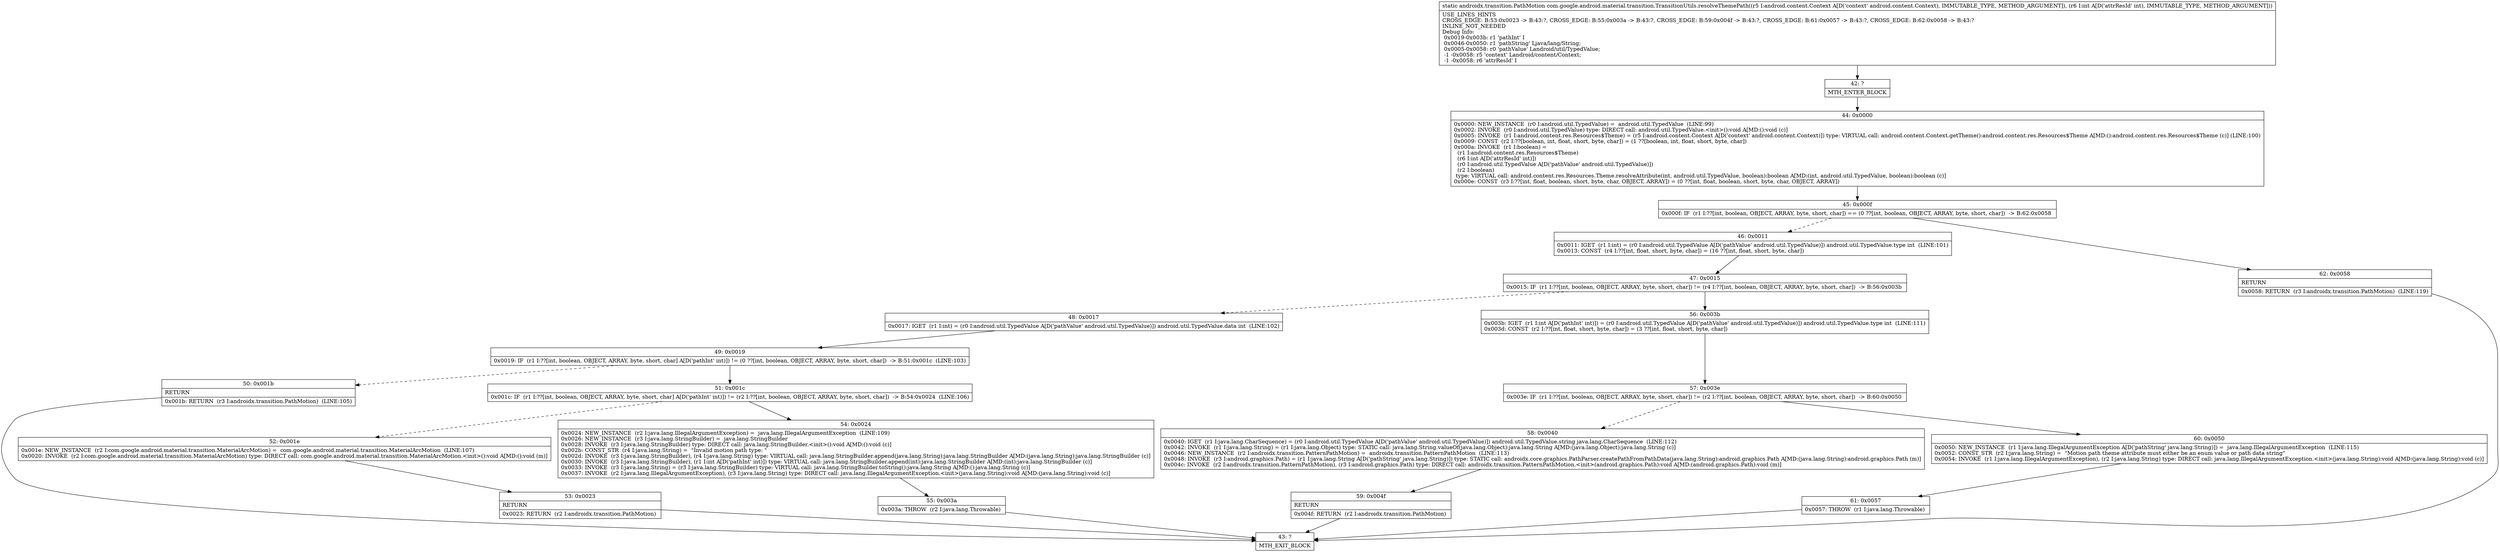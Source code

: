 digraph "CFG forcom.google.android.material.transition.TransitionUtils.resolveThemePath(Landroid\/content\/Context;I)Landroidx\/transition\/PathMotion;" {
Node_42 [shape=record,label="{42\:\ ?|MTH_ENTER_BLOCK\l}"];
Node_44 [shape=record,label="{44\:\ 0x0000|0x0000: NEW_INSTANCE  (r0 I:android.util.TypedValue) =  android.util.TypedValue  (LINE:99)\l0x0002: INVOKE  (r0 I:android.util.TypedValue) type: DIRECT call: android.util.TypedValue.\<init\>():void A[MD:():void (c)]\l0x0005: INVOKE  (r1 I:android.content.res.Resources$Theme) = (r5 I:android.content.Context A[D('context' android.content.Context)]) type: VIRTUAL call: android.content.Context.getTheme():android.content.res.Resources$Theme A[MD:():android.content.res.Resources$Theme (c)] (LINE:100)\l0x0009: CONST  (r2 I:??[boolean, int, float, short, byte, char]) = (1 ??[boolean, int, float, short, byte, char]) \l0x000a: INVOKE  (r1 I:boolean) = \l  (r1 I:android.content.res.Resources$Theme)\l  (r6 I:int A[D('attrResId' int)])\l  (r0 I:android.util.TypedValue A[D('pathValue' android.util.TypedValue)])\l  (r2 I:boolean)\l type: VIRTUAL call: android.content.res.Resources.Theme.resolveAttribute(int, android.util.TypedValue, boolean):boolean A[MD:(int, android.util.TypedValue, boolean):boolean (c)]\l0x000e: CONST  (r3 I:??[int, float, boolean, short, byte, char, OBJECT, ARRAY]) = (0 ??[int, float, boolean, short, byte, char, OBJECT, ARRAY]) \l}"];
Node_45 [shape=record,label="{45\:\ 0x000f|0x000f: IF  (r1 I:??[int, boolean, OBJECT, ARRAY, byte, short, char]) == (0 ??[int, boolean, OBJECT, ARRAY, byte, short, char])  \-\> B:62:0x0058 \l}"];
Node_46 [shape=record,label="{46\:\ 0x0011|0x0011: IGET  (r1 I:int) = (r0 I:android.util.TypedValue A[D('pathValue' android.util.TypedValue)]) android.util.TypedValue.type int  (LINE:101)\l0x0013: CONST  (r4 I:??[int, float, short, byte, char]) = (16 ??[int, float, short, byte, char]) \l}"];
Node_47 [shape=record,label="{47\:\ 0x0015|0x0015: IF  (r1 I:??[int, boolean, OBJECT, ARRAY, byte, short, char]) != (r4 I:??[int, boolean, OBJECT, ARRAY, byte, short, char])  \-\> B:56:0x003b \l}"];
Node_48 [shape=record,label="{48\:\ 0x0017|0x0017: IGET  (r1 I:int) = (r0 I:android.util.TypedValue A[D('pathValue' android.util.TypedValue)]) android.util.TypedValue.data int  (LINE:102)\l}"];
Node_49 [shape=record,label="{49\:\ 0x0019|0x0019: IF  (r1 I:??[int, boolean, OBJECT, ARRAY, byte, short, char] A[D('pathInt' int)]) != (0 ??[int, boolean, OBJECT, ARRAY, byte, short, char])  \-\> B:51:0x001c  (LINE:103)\l}"];
Node_50 [shape=record,label="{50\:\ 0x001b|RETURN\l|0x001b: RETURN  (r3 I:androidx.transition.PathMotion)  (LINE:105)\l}"];
Node_43 [shape=record,label="{43\:\ ?|MTH_EXIT_BLOCK\l}"];
Node_51 [shape=record,label="{51\:\ 0x001c|0x001c: IF  (r1 I:??[int, boolean, OBJECT, ARRAY, byte, short, char] A[D('pathInt' int)]) != (r2 I:??[int, boolean, OBJECT, ARRAY, byte, short, char])  \-\> B:54:0x0024  (LINE:106)\l}"];
Node_52 [shape=record,label="{52\:\ 0x001e|0x001e: NEW_INSTANCE  (r2 I:com.google.android.material.transition.MaterialArcMotion) =  com.google.android.material.transition.MaterialArcMotion  (LINE:107)\l0x0020: INVOKE  (r2 I:com.google.android.material.transition.MaterialArcMotion) type: DIRECT call: com.google.android.material.transition.MaterialArcMotion.\<init\>():void A[MD:():void (m)]\l}"];
Node_53 [shape=record,label="{53\:\ 0x0023|RETURN\l|0x0023: RETURN  (r2 I:androidx.transition.PathMotion) \l}"];
Node_54 [shape=record,label="{54\:\ 0x0024|0x0024: NEW_INSTANCE  (r2 I:java.lang.IllegalArgumentException) =  java.lang.IllegalArgumentException  (LINE:109)\l0x0026: NEW_INSTANCE  (r3 I:java.lang.StringBuilder) =  java.lang.StringBuilder \l0x0028: INVOKE  (r3 I:java.lang.StringBuilder) type: DIRECT call: java.lang.StringBuilder.\<init\>():void A[MD:():void (c)]\l0x002b: CONST_STR  (r4 I:java.lang.String) =  \"Invalid motion path type: \" \l0x002d: INVOKE  (r3 I:java.lang.StringBuilder), (r4 I:java.lang.String) type: VIRTUAL call: java.lang.StringBuilder.append(java.lang.String):java.lang.StringBuilder A[MD:(java.lang.String):java.lang.StringBuilder (c)]\l0x0030: INVOKE  (r3 I:java.lang.StringBuilder), (r1 I:int A[D('pathInt' int)]) type: VIRTUAL call: java.lang.StringBuilder.append(int):java.lang.StringBuilder A[MD:(int):java.lang.StringBuilder (c)]\l0x0033: INVOKE  (r3 I:java.lang.String) = (r3 I:java.lang.StringBuilder) type: VIRTUAL call: java.lang.StringBuilder.toString():java.lang.String A[MD:():java.lang.String (c)]\l0x0037: INVOKE  (r2 I:java.lang.IllegalArgumentException), (r3 I:java.lang.String) type: DIRECT call: java.lang.IllegalArgumentException.\<init\>(java.lang.String):void A[MD:(java.lang.String):void (c)]\l}"];
Node_55 [shape=record,label="{55\:\ 0x003a|0x003a: THROW  (r2 I:java.lang.Throwable) \l}"];
Node_56 [shape=record,label="{56\:\ 0x003b|0x003b: IGET  (r1 I:int A[D('pathInt' int)]) = (r0 I:android.util.TypedValue A[D('pathValue' android.util.TypedValue)]) android.util.TypedValue.type int  (LINE:111)\l0x003d: CONST  (r2 I:??[int, float, short, byte, char]) = (3 ??[int, float, short, byte, char]) \l}"];
Node_57 [shape=record,label="{57\:\ 0x003e|0x003e: IF  (r1 I:??[int, boolean, OBJECT, ARRAY, byte, short, char]) != (r2 I:??[int, boolean, OBJECT, ARRAY, byte, short, char])  \-\> B:60:0x0050 \l}"];
Node_58 [shape=record,label="{58\:\ 0x0040|0x0040: IGET  (r1 I:java.lang.CharSequence) = (r0 I:android.util.TypedValue A[D('pathValue' android.util.TypedValue)]) android.util.TypedValue.string java.lang.CharSequence  (LINE:112)\l0x0042: INVOKE  (r1 I:java.lang.String) = (r1 I:java.lang.Object) type: STATIC call: java.lang.String.valueOf(java.lang.Object):java.lang.String A[MD:(java.lang.Object):java.lang.String (c)]\l0x0046: NEW_INSTANCE  (r2 I:androidx.transition.PatternPathMotion) =  androidx.transition.PatternPathMotion  (LINE:113)\l0x0048: INVOKE  (r3 I:android.graphics.Path) = (r1 I:java.lang.String A[D('pathString' java.lang.String)]) type: STATIC call: androidx.core.graphics.PathParser.createPathFromPathData(java.lang.String):android.graphics.Path A[MD:(java.lang.String):android.graphics.Path (m)]\l0x004c: INVOKE  (r2 I:androidx.transition.PatternPathMotion), (r3 I:android.graphics.Path) type: DIRECT call: androidx.transition.PatternPathMotion.\<init\>(android.graphics.Path):void A[MD:(android.graphics.Path):void (m)]\l}"];
Node_59 [shape=record,label="{59\:\ 0x004f|RETURN\l|0x004f: RETURN  (r2 I:androidx.transition.PathMotion) \l}"];
Node_60 [shape=record,label="{60\:\ 0x0050|0x0050: NEW_INSTANCE  (r1 I:java.lang.IllegalArgumentException A[D('pathString' java.lang.String)]) =  java.lang.IllegalArgumentException  (LINE:115)\l0x0052: CONST_STR  (r2 I:java.lang.String) =  \"Motion path theme attribute must either be an enum value or path data string\" \l0x0054: INVOKE  (r1 I:java.lang.IllegalArgumentException), (r2 I:java.lang.String) type: DIRECT call: java.lang.IllegalArgumentException.\<init\>(java.lang.String):void A[MD:(java.lang.String):void (c)]\l}"];
Node_61 [shape=record,label="{61\:\ 0x0057|0x0057: THROW  (r1 I:java.lang.Throwable) \l}"];
Node_62 [shape=record,label="{62\:\ 0x0058|RETURN\l|0x0058: RETURN  (r3 I:androidx.transition.PathMotion)  (LINE:119)\l}"];
MethodNode[shape=record,label="{static androidx.transition.PathMotion com.google.android.material.transition.TransitionUtils.resolveThemePath((r5 I:android.content.Context A[D('context' android.content.Context), IMMUTABLE_TYPE, METHOD_ARGUMENT]), (r6 I:int A[D('attrResId' int), IMMUTABLE_TYPE, METHOD_ARGUMENT]))  | USE_LINES_HINTS\lCROSS_EDGE: B:53:0x0023 \-\> B:43:?, CROSS_EDGE: B:55:0x003a \-\> B:43:?, CROSS_EDGE: B:59:0x004f \-\> B:43:?, CROSS_EDGE: B:61:0x0057 \-\> B:43:?, CROSS_EDGE: B:62:0x0058 \-\> B:43:?\lINLINE_NOT_NEEDED\lDebug Info:\l  0x0019\-0x003b: r1 'pathInt' I\l  0x0046\-0x0050: r1 'pathString' Ljava\/lang\/String;\l  0x0005\-0x0058: r0 'pathValue' Landroid\/util\/TypedValue;\l  \-1 \-0x0058: r5 'context' Landroid\/content\/Context;\l  \-1 \-0x0058: r6 'attrResId' I\l}"];
MethodNode -> Node_42;Node_42 -> Node_44;
Node_44 -> Node_45;
Node_45 -> Node_46[style=dashed];
Node_45 -> Node_62;
Node_46 -> Node_47;
Node_47 -> Node_48[style=dashed];
Node_47 -> Node_56;
Node_48 -> Node_49;
Node_49 -> Node_50[style=dashed];
Node_49 -> Node_51;
Node_50 -> Node_43;
Node_51 -> Node_52[style=dashed];
Node_51 -> Node_54;
Node_52 -> Node_53;
Node_53 -> Node_43;
Node_54 -> Node_55;
Node_55 -> Node_43;
Node_56 -> Node_57;
Node_57 -> Node_58[style=dashed];
Node_57 -> Node_60;
Node_58 -> Node_59;
Node_59 -> Node_43;
Node_60 -> Node_61;
Node_61 -> Node_43;
Node_62 -> Node_43;
}

